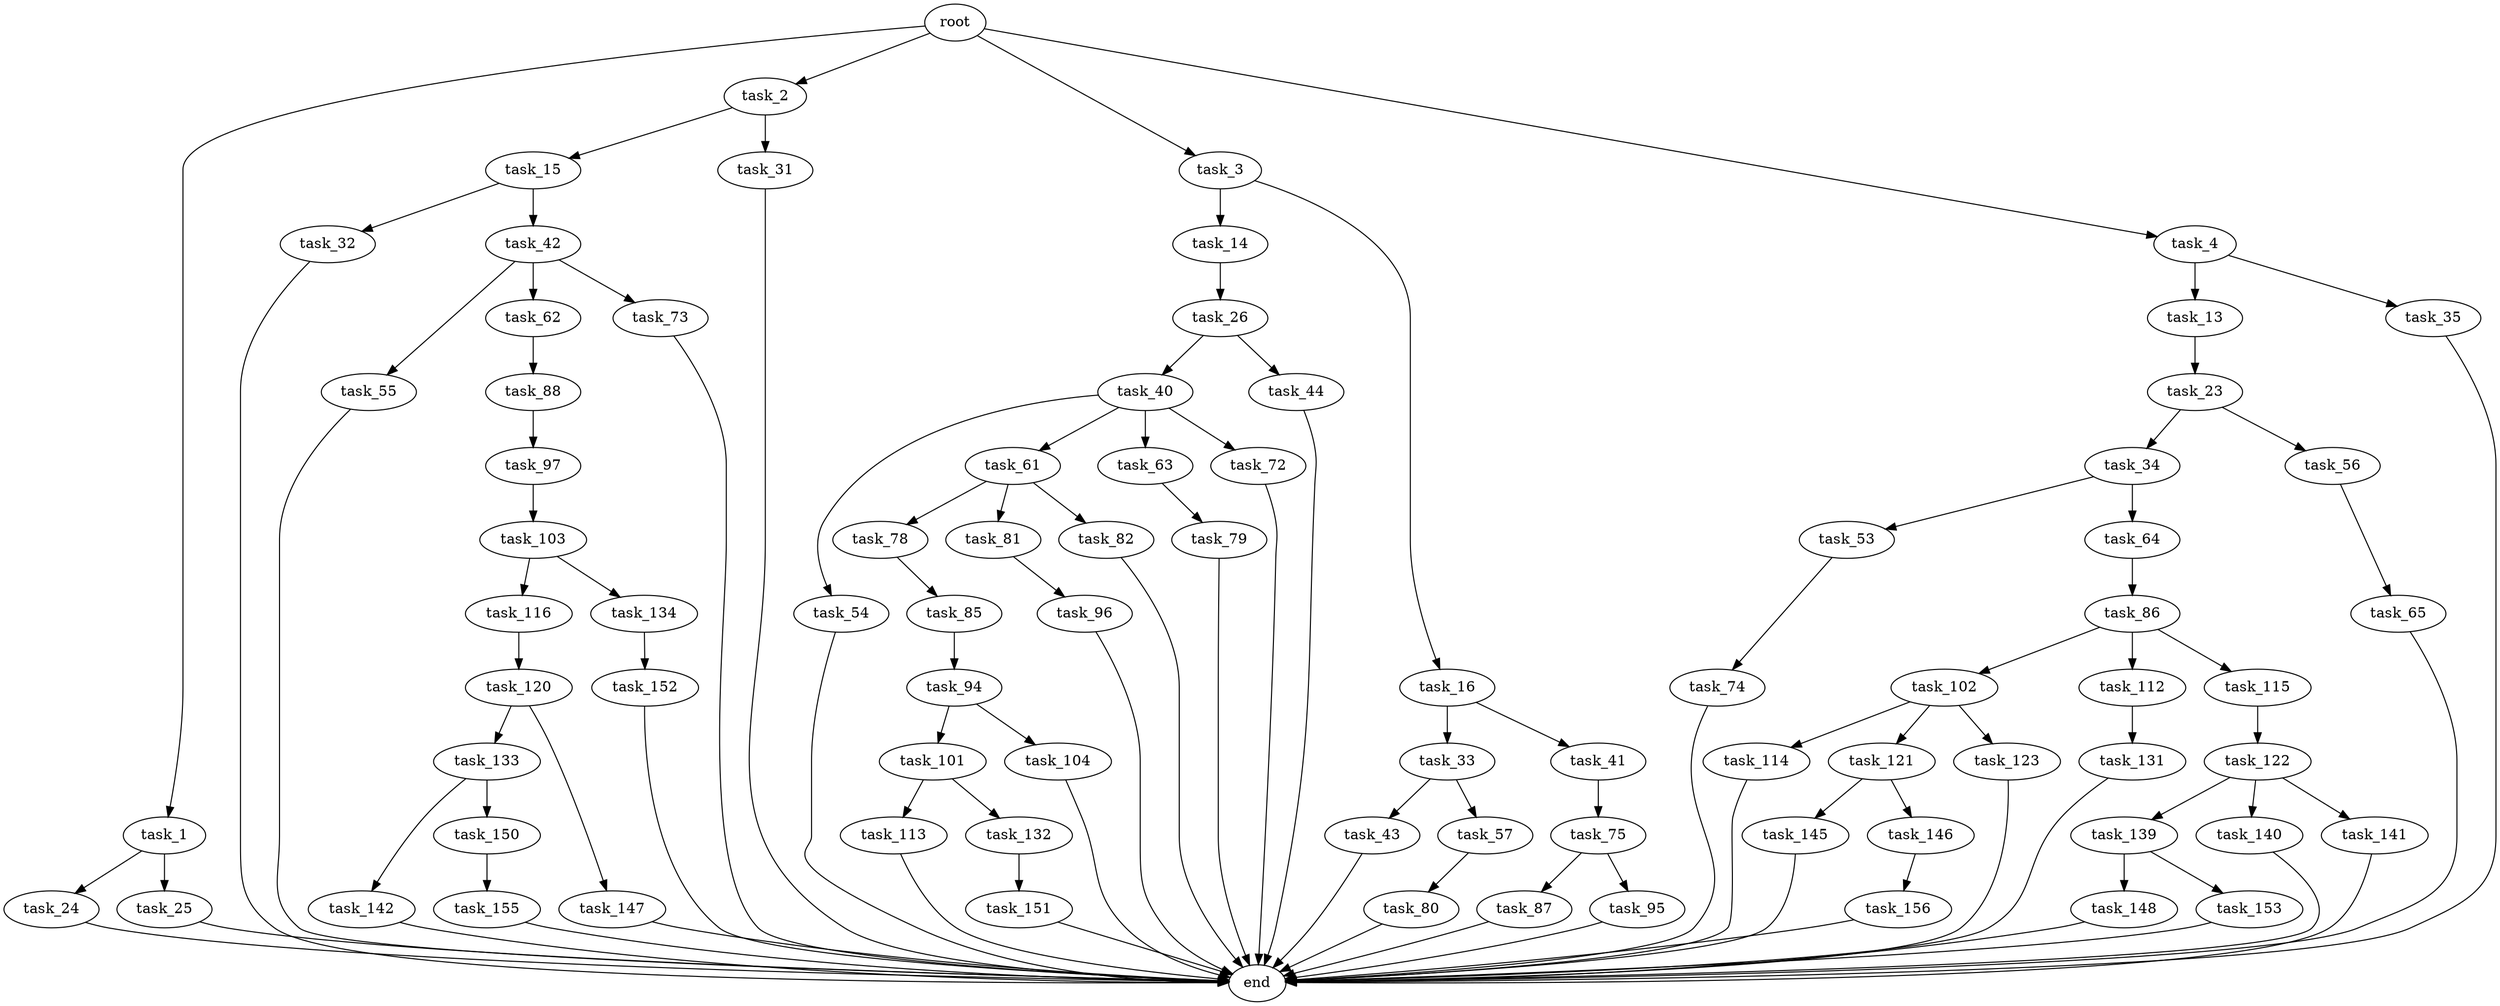 digraph G {
  root [size="0.000000"];
  task_1 [size="134217728000.000000"];
  task_2 [size="50345858309.000000"];
  task_3 [size="35349401003.000000"];
  task_4 [size="9709938578.000000"];
  task_24 [size="220700410099.000000"];
  task_25 [size="123740656644.000000"];
  task_15 [size="27684512040.000000"];
  task_31 [size="368293445632.000000"];
  task_14 [size="1269955367282.000000"];
  task_16 [size="8798585186.000000"];
  task_13 [size="68719476736.000000"];
  task_35 [size="1145394816145.000000"];
  task_23 [size="782757789696.000000"];
  task_26 [size="6492651946.000000"];
  task_32 [size="1867300191.000000"];
  task_42 [size="782757789696.000000"];
  task_33 [size="676331174417.000000"];
  task_41 [size="749531474128.000000"];
  task_34 [size="47702583912.000000"];
  task_56 [size="134217728000.000000"];
  end [size="0.000000"];
  task_40 [size="809381096264.000000"];
  task_44 [size="28991029248.000000"];
  task_43 [size="6801906755.000000"];
  task_57 [size="68719476736.000000"];
  task_53 [size="6841100991.000000"];
  task_64 [size="60847730604.000000"];
  task_54 [size="778367328024.000000"];
  task_61 [size="619639847840.000000"];
  task_63 [size="8589934592.000000"];
  task_72 [size="25919350762.000000"];
  task_75 [size="1073741824000.000000"];
  task_55 [size="206136905673.000000"];
  task_62 [size="273557597.000000"];
  task_73 [size="68719476736.000000"];
  task_74 [size="24823714199.000000"];
  task_65 [size="4944876466.000000"];
  task_80 [size="1319153933982.000000"];
  task_78 [size="134217728000.000000"];
  task_81 [size="608106262155.000000"];
  task_82 [size="549755813888.000000"];
  task_88 [size="368293445632.000000"];
  task_79 [size="79110936154.000000"];
  task_86 [size="3612953625.000000"];
  task_87 [size="3355608780.000000"];
  task_95 [size="549755813888.000000"];
  task_85 [size="4113928058.000000"];
  task_96 [size="1778318062.000000"];
  task_94 [size="5047076234.000000"];
  task_102 [size="2294386994.000000"];
  task_112 [size="368293445632.000000"];
  task_115 [size="334016841405.000000"];
  task_97 [size="2134514012.000000"];
  task_101 [size="231928233984.000000"];
  task_104 [size="8589934592.000000"];
  task_103 [size="665893468344.000000"];
  task_113 [size="41617329792.000000"];
  task_132 [size="669695543.000000"];
  task_114 [size="782757789696.000000"];
  task_121 [size="201955911216.000000"];
  task_123 [size="231928233984.000000"];
  task_116 [size="459636341144.000000"];
  task_134 [size="39898632503.000000"];
  task_131 [size="8589934592.000000"];
  task_122 [size="16999012794.000000"];
  task_120 [size="782757789696.000000"];
  task_133 [size="40810700728.000000"];
  task_147 [size="27091824924.000000"];
  task_145 [size="231928233984.000000"];
  task_146 [size="7526884576.000000"];
  task_139 [size="549755813888.000000"];
  task_140 [size="33851960650.000000"];
  task_141 [size="782757789696.000000"];
  task_151 [size="7334112076.000000"];
  task_142 [size="83368303063.000000"];
  task_150 [size="10535611813.000000"];
  task_152 [size="462391924280.000000"];
  task_148 [size="836921098208.000000"];
  task_153 [size="10845797203.000000"];
  task_156 [size="134217728000.000000"];
  task_155 [size="21245519294.000000"];

  root -> task_1 [size="1.000000"];
  root -> task_2 [size="1.000000"];
  root -> task_3 [size="1.000000"];
  root -> task_4 [size="1.000000"];
  task_1 -> task_24 [size="209715200.000000"];
  task_1 -> task_25 [size="209715200.000000"];
  task_2 -> task_15 [size="838860800.000000"];
  task_2 -> task_31 [size="838860800.000000"];
  task_3 -> task_14 [size="838860800.000000"];
  task_3 -> task_16 [size="838860800.000000"];
  task_4 -> task_13 [size="536870912.000000"];
  task_4 -> task_35 [size="536870912.000000"];
  task_24 -> end [size="1.000000"];
  task_25 -> end [size="1.000000"];
  task_15 -> task_32 [size="134217728.000000"];
  task_15 -> task_42 [size="134217728.000000"];
  task_31 -> end [size="1.000000"];
  task_14 -> task_26 [size="838860800.000000"];
  task_16 -> task_33 [size="33554432.000000"];
  task_16 -> task_41 [size="33554432.000000"];
  task_13 -> task_23 [size="134217728.000000"];
  task_35 -> end [size="1.000000"];
  task_23 -> task_34 [size="679477248.000000"];
  task_23 -> task_56 [size="679477248.000000"];
  task_26 -> task_40 [size="134217728.000000"];
  task_26 -> task_44 [size="134217728.000000"];
  task_32 -> end [size="1.000000"];
  task_42 -> task_55 [size="679477248.000000"];
  task_42 -> task_62 [size="679477248.000000"];
  task_42 -> task_73 [size="679477248.000000"];
  task_33 -> task_43 [size="838860800.000000"];
  task_33 -> task_57 [size="838860800.000000"];
  task_41 -> task_75 [size="838860800.000000"];
  task_34 -> task_53 [size="838860800.000000"];
  task_34 -> task_64 [size="838860800.000000"];
  task_56 -> task_65 [size="209715200.000000"];
  task_40 -> task_54 [size="536870912.000000"];
  task_40 -> task_61 [size="536870912.000000"];
  task_40 -> task_63 [size="536870912.000000"];
  task_40 -> task_72 [size="536870912.000000"];
  task_44 -> end [size="1.000000"];
  task_43 -> end [size="1.000000"];
  task_57 -> task_80 [size="134217728.000000"];
  task_53 -> task_74 [size="209715200.000000"];
  task_64 -> task_86 [size="134217728.000000"];
  task_54 -> end [size="1.000000"];
  task_61 -> task_78 [size="536870912.000000"];
  task_61 -> task_81 [size="536870912.000000"];
  task_61 -> task_82 [size="536870912.000000"];
  task_63 -> task_79 [size="33554432.000000"];
  task_72 -> end [size="1.000000"];
  task_75 -> task_87 [size="838860800.000000"];
  task_75 -> task_95 [size="838860800.000000"];
  task_55 -> end [size="1.000000"];
  task_62 -> task_88 [size="33554432.000000"];
  task_73 -> end [size="1.000000"];
  task_74 -> end [size="1.000000"];
  task_65 -> end [size="1.000000"];
  task_80 -> end [size="1.000000"];
  task_78 -> task_85 [size="209715200.000000"];
  task_81 -> task_96 [size="411041792.000000"];
  task_82 -> end [size="1.000000"];
  task_88 -> task_97 [size="411041792.000000"];
  task_79 -> end [size="1.000000"];
  task_86 -> task_102 [size="134217728.000000"];
  task_86 -> task_112 [size="134217728.000000"];
  task_86 -> task_115 [size="134217728.000000"];
  task_87 -> end [size="1.000000"];
  task_95 -> end [size="1.000000"];
  task_85 -> task_94 [size="411041792.000000"];
  task_96 -> end [size="1.000000"];
  task_94 -> task_101 [size="536870912.000000"];
  task_94 -> task_104 [size="536870912.000000"];
  task_102 -> task_114 [size="134217728.000000"];
  task_102 -> task_121 [size="134217728.000000"];
  task_102 -> task_123 [size="134217728.000000"];
  task_112 -> task_131 [size="411041792.000000"];
  task_115 -> task_122 [size="301989888.000000"];
  task_97 -> task_103 [size="134217728.000000"];
  task_101 -> task_113 [size="301989888.000000"];
  task_101 -> task_132 [size="301989888.000000"];
  task_104 -> end [size="1.000000"];
  task_103 -> task_116 [size="536870912.000000"];
  task_103 -> task_134 [size="536870912.000000"];
  task_113 -> end [size="1.000000"];
  task_132 -> task_151 [size="33554432.000000"];
  task_114 -> end [size="1.000000"];
  task_121 -> task_145 [size="134217728.000000"];
  task_121 -> task_146 [size="134217728.000000"];
  task_123 -> end [size="1.000000"];
  task_116 -> task_120 [size="411041792.000000"];
  task_134 -> task_152 [size="75497472.000000"];
  task_131 -> end [size="1.000000"];
  task_122 -> task_139 [size="301989888.000000"];
  task_122 -> task_140 [size="301989888.000000"];
  task_122 -> task_141 [size="301989888.000000"];
  task_120 -> task_133 [size="679477248.000000"];
  task_120 -> task_147 [size="679477248.000000"];
  task_133 -> task_142 [size="838860800.000000"];
  task_133 -> task_150 [size="838860800.000000"];
  task_147 -> end [size="1.000000"];
  task_145 -> end [size="1.000000"];
  task_146 -> task_156 [size="134217728.000000"];
  task_139 -> task_148 [size="536870912.000000"];
  task_139 -> task_153 [size="536870912.000000"];
  task_140 -> end [size="1.000000"];
  task_141 -> end [size="1.000000"];
  task_151 -> end [size="1.000000"];
  task_142 -> end [size="1.000000"];
  task_150 -> task_155 [size="301989888.000000"];
  task_152 -> end [size="1.000000"];
  task_148 -> end [size="1.000000"];
  task_153 -> end [size="1.000000"];
  task_156 -> end [size="1.000000"];
  task_155 -> end [size="1.000000"];
}
